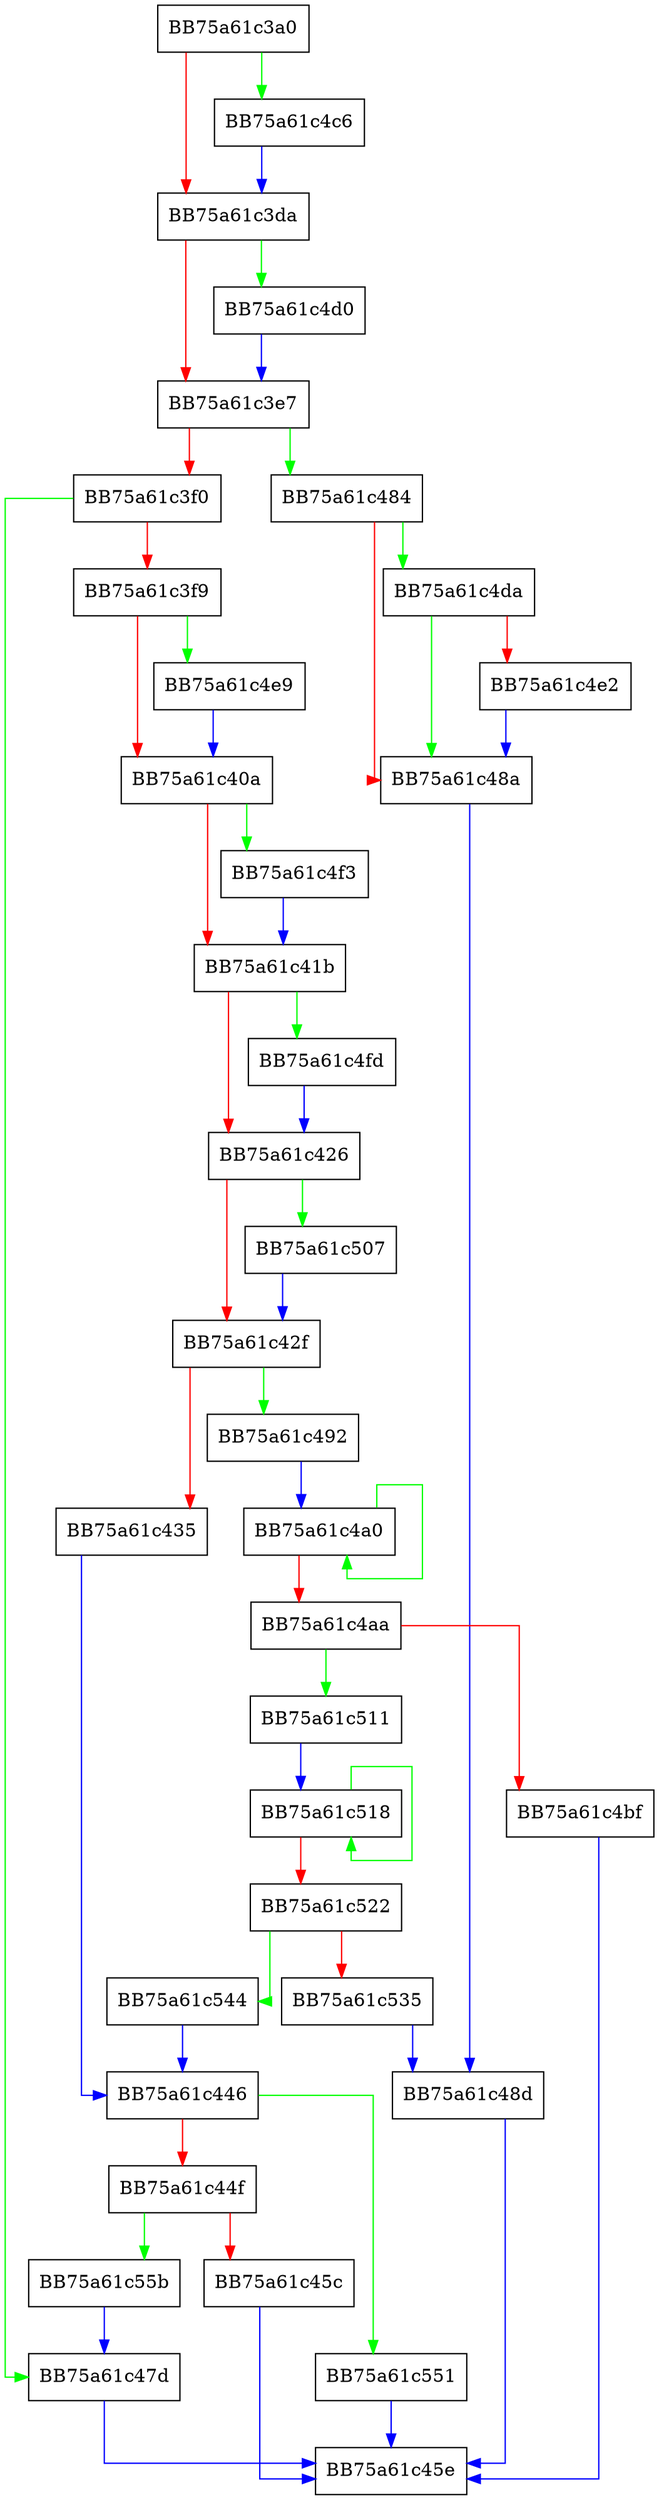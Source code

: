 digraph ExtractorNameAsFile {
  node [shape="box"];
  graph [splines=ortho];
  BB75a61c3a0 -> BB75a61c4c6 [color="green"];
  BB75a61c3a0 -> BB75a61c3da [color="red"];
  BB75a61c3da -> BB75a61c4d0 [color="green"];
  BB75a61c3da -> BB75a61c3e7 [color="red"];
  BB75a61c3e7 -> BB75a61c484 [color="green"];
  BB75a61c3e7 -> BB75a61c3f0 [color="red"];
  BB75a61c3f0 -> BB75a61c47d [color="green"];
  BB75a61c3f0 -> BB75a61c3f9 [color="red"];
  BB75a61c3f9 -> BB75a61c4e9 [color="green"];
  BB75a61c3f9 -> BB75a61c40a [color="red"];
  BB75a61c40a -> BB75a61c4f3 [color="green"];
  BB75a61c40a -> BB75a61c41b [color="red"];
  BB75a61c41b -> BB75a61c4fd [color="green"];
  BB75a61c41b -> BB75a61c426 [color="red"];
  BB75a61c426 -> BB75a61c507 [color="green"];
  BB75a61c426 -> BB75a61c42f [color="red"];
  BB75a61c42f -> BB75a61c492 [color="green"];
  BB75a61c42f -> BB75a61c435 [color="red"];
  BB75a61c435 -> BB75a61c446 [color="blue"];
  BB75a61c446 -> BB75a61c551 [color="green"];
  BB75a61c446 -> BB75a61c44f [color="red"];
  BB75a61c44f -> BB75a61c55b [color="green"];
  BB75a61c44f -> BB75a61c45c [color="red"];
  BB75a61c45c -> BB75a61c45e [color="blue"];
  BB75a61c47d -> BB75a61c45e [color="blue"];
  BB75a61c484 -> BB75a61c4da [color="green"];
  BB75a61c484 -> BB75a61c48a [color="red"];
  BB75a61c48a -> BB75a61c48d [color="blue"];
  BB75a61c48d -> BB75a61c45e [color="blue"];
  BB75a61c492 -> BB75a61c4a0 [color="blue"];
  BB75a61c4a0 -> BB75a61c4a0 [color="green"];
  BB75a61c4a0 -> BB75a61c4aa [color="red"];
  BB75a61c4aa -> BB75a61c511 [color="green"];
  BB75a61c4aa -> BB75a61c4bf [color="red"];
  BB75a61c4bf -> BB75a61c45e [color="blue"];
  BB75a61c4c6 -> BB75a61c3da [color="blue"];
  BB75a61c4d0 -> BB75a61c3e7 [color="blue"];
  BB75a61c4da -> BB75a61c48a [color="green"];
  BB75a61c4da -> BB75a61c4e2 [color="red"];
  BB75a61c4e2 -> BB75a61c48a [color="blue"];
  BB75a61c4e9 -> BB75a61c40a [color="blue"];
  BB75a61c4f3 -> BB75a61c41b [color="blue"];
  BB75a61c4fd -> BB75a61c426 [color="blue"];
  BB75a61c507 -> BB75a61c42f [color="blue"];
  BB75a61c511 -> BB75a61c518 [color="blue"];
  BB75a61c518 -> BB75a61c518 [color="green"];
  BB75a61c518 -> BB75a61c522 [color="red"];
  BB75a61c522 -> BB75a61c544 [color="green"];
  BB75a61c522 -> BB75a61c535 [color="red"];
  BB75a61c535 -> BB75a61c48d [color="blue"];
  BB75a61c544 -> BB75a61c446 [color="blue"];
  BB75a61c551 -> BB75a61c45e [color="blue"];
  BB75a61c55b -> BB75a61c47d [color="blue"];
}